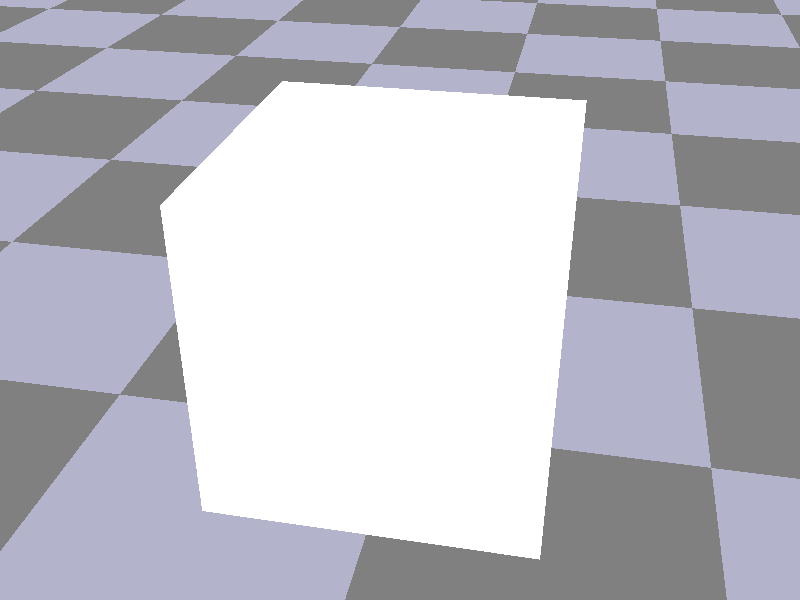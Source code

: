 camera
{
  location <1,4,-5>
  look_at <0,1,0>
  angle 45
}

// 00

background
{
  rgb <1,1,1>
}

// 01

/*
plane
{
  <0,1,0>, 0
}
*/

// 02

light_source
{
  <-2,7,-3>
  color rgb <1,1,1>
}

// 03

object
{
  plane
  {
    <0,1,0>
    0
    pigment
    {
      checker
      color rgb <0.7,0.7,0.8>
      color rgb <0.5,0.5,0.5>
      scale 2
    }
  }
}

// 04

/*
object
{
  box
  {
    <-1,0,-1>, <1,2,1>
  }
  pigment
  {
    color rgb <1.0,0.0,0.0>
  }
}
*/

// 05

/*
object
{
  sphere
  {
    <0,1,0>, 0.2
  }
  pigment
  {
    color rgb <0.0,1.0,0.0>
  }
  finish
  {
    phong 1.0
    reflection 0.2
  }
}
*/

// 06

/*
object
{
  torus
  {
    0.8, 0.2
  }
  pigment
  {
    color rgb <0,0,1>
  }
  finish
  {
    phong 1.0
    reflection 0.2
  }
  rotate <90,0,0>
  translate <0,1,0>
}
*/

// 07

/*
object
{
  cylinder
  {
    <0,0,0>
    <0,2,0>
    1
  }
  pigment
  {
    color rgb <1,1,0>
  }
  finish
  {
    phong 1.0
    reflection 0.2
  }
}
*/

/*
object
{
  cone
  {
    <0,0,0>
    1
    <0,2,0>
    0.1
  }
  pigment
  {
    color rgb <1,0,1>
  }
  finish
  {
    phong 1.0
    reflection 0.2
  }
}
*/

/*
object
{
  lathe
  {
    cubic_spline
    6,
    <1,0>, <1,0>, <1,2>, <0.3,2>, <0.3,0>, <0.3,0>
  }
  pigment
  {
    color rgb <0,1,1>
  }
  finish
  {
    phong 1.0
    reflection 0.2
  }
}
*/

/*
object
{
  prism
  {
    linear_spline
    0, 2, 10,
    <-1,-1>, <-1,1>, <1,1>, <1,-1>, <-1,-1>,
    <-0.8,-0.8>, <-0.8,0.8>, <0.8,0.8>, <0.8,-0.8>, <-0.8,-0.8>
  }
  pigment
  {
    color rgb <1,0,0>
  }
  finish
  {
    phong 1.0
    reflection 0.2
  }
}
*/

/*
object
{
  blob
  {
    threshold 0.6
    sphere { <.75, 0, 0>, 1, 1 }
    sphere { <-.375, .64952, 0>, 1, 1 }
    sphere { <-.375, -.64952, 0>, 1, 1 }
    rotate <90,0,0>
    translate <0,1,0>
    scale 1.2
  }
  pigment
  {
    color rgb <0,1,0>
  }
  finish
  {
    phong 1.0
    reflection 0.2
  }
}
*/

/*
object
{
  text
  {
    ttf "timrom.ttf" "ENSIIE"
    0.3,
    0
    translate <-1.6,-0.35,-0.15>
    scale 1.0
    translate <0,1,0>
  }
  pigment
  {
    agate
    color_map {
      [0.00 color rgb <1,0,0>]
      [0.25 color rgb <1,1,0>]
      [0.50 color rgb <0,1,0>]
      [0.75 color rgb <0,1,1>]
      [1.00 color rgb <0,0,1>]
    }
    scale 2.0
  }
  finish
  {
    phong 1.0
    reflection 0.2
  }
}
*/

/*
object
{
  text
  {
    ttf "timrom.ttf" "ENSIIE"
    0.3,
    0
    translate <-1.6,-0.35,-0.15>
    scale 1.0
    translate <0,1,0>
  }
  pigment
  {
    rgbf <1,0,0,0.9>
  }
  finish
  {
    phong 1.0
    reflection 0.2
    ambient 0.1
    diffuse 0.5
    specular 0.5
  }
}
*/

/*
object
{
  union
  {
    box
    {
      <-1,0,-1>, <1,2,1>
    }
    sphere
    {
      <0,2,0>, 1.0
    }
    scale 0.7
  }
  pigment
  {
    color rgb <0,1,0>
  }
  finish
  {
    phong 1.0
    reflection 0.2
  }
}
*/

/*
object
{
  intersection
  {
    box
    {
      <-1,0,-1>, <1,2,1>
    }
    sphere
    {
      <0,2,0>, 1.0
    }
    scale 0.7
  }
  pigment
  {
    color rgb <0,0,1> // pure blue
  }
  finish
  {
    phong 1.0
    reflection 0.2
  }
}
*/

/*
object
{
  difference
  {
    box
    {
      <-1,0,-1>, <1,2,1>
    }
    sphere
    {
      <0,2,0>, 1.0
    }
    scale 0.7
  }
  pigment
  {
    color rgb <1,0,0> // pure red
  }
  finish
  {
    phong 1.0
    reflection 0.2
  }
}
*/

/*
object
{
  merge
  {
    box
    {
      <-1,0,-1>, <1,2,1>
    }
    sphere
    {
      <0,2,0>, 1.0
    }
    scale 0.7
  }
  pigment
  {
    color rgb <1,1,0> // pure yellow
  }
  finish
  {
    phong 1.0
    reflection 0.2
  }
}
*/

/*
object
{
  union
  {
    box
    {
      <-1,0,-1>, <1,2,1>
    }
    sphere
    {
      <0,2,0>, 1.0
    }
    scale 0.7
  }
  pigment
  {
    color rgbf <1,0,0,0.9> // transparent red
  }
  finish
  {
    phong 1.0
    reflection 0.2
  }
}
*/

/*
#declare fn_Hills = function
{
  pigment
  {
    bumps
    warp
    {
      turbulence 0.5
    }
    scale 0.2
  }
}

object
{
  height_field
  {
    function 16, 16
    {
      fn_Hills (x, y, z).red
    }
  }
  pigment
  {
    gradient y
    color_map
    {
      [0.0 color rgb <1,1,1>]
      [0.5 color rgb <1,1,1>]
      [1.0 color rgb <1,0,0>]
    }
  }
  finish
  {
    phong 1.0
    reflection 0.2
  }
  translate <-0.5, -0.5, -0.5>
  scale <2, 0.5, 2>
  translate <0,1,0>
}
*/

object
{
  box
  {
    <-1,-1,-1>, <1,1,1>
    hollow
  }
  pigment
  {
    color rgbf <1,1,1,1>
  }
  interior
  {
    media
    {
      emission 0.75
      scattering {1, 0.5}
      density
      {
        spherical
        color_map
        {
          [0.0 rgb <0,0,0.5>]
          [0.5 rgb <0.8, 0.8, 0.4>]
          [1.0 rgb <1,1,1>]
        }
      }
    }
  }
  translate <0,1.001,0>
}

